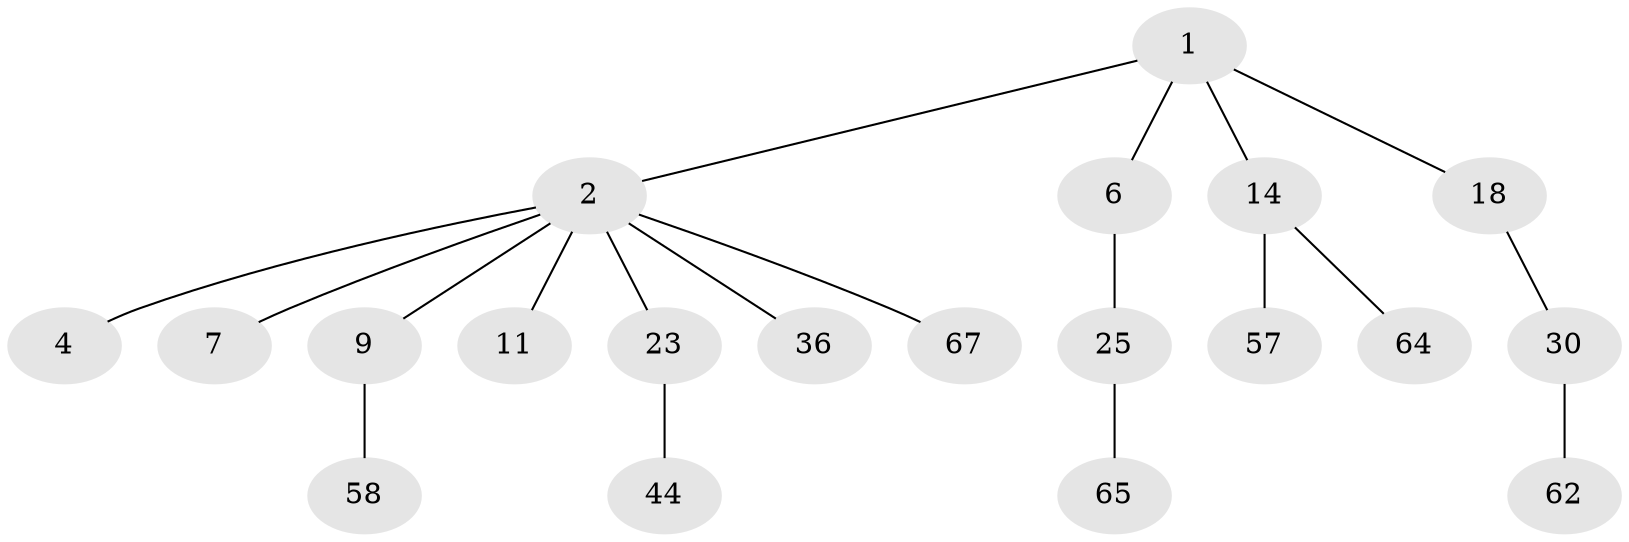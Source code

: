 // original degree distribution, {3: 0.14925373134328357, 8: 0.014925373134328358, 4: 0.08955223880597014, 2: 0.29850746268656714, 1: 0.44776119402985076}
// Generated by graph-tools (version 1.1) at 2025/19/03/04/25 18:19:14]
// undirected, 20 vertices, 19 edges
graph export_dot {
graph [start="1"]
  node [color=gray90,style=filled];
  1 [super="+13"];
  2 [super="+3+63+17+5+21+10"];
  4 [super="+54+20"];
  6 [super="+51+8+47"];
  7 [super="+12+29"];
  9 [super="+27"];
  11 [super="+40"];
  14 [super="+39+15"];
  18;
  23 [super="+43"];
  25;
  30 [super="+34+53+59"];
  36;
  44;
  57;
  58;
  62;
  64;
  65;
  67;
  1 -- 2;
  1 -- 6;
  1 -- 18;
  1 -- 14;
  2 -- 4;
  2 -- 9;
  2 -- 11;
  2 -- 7;
  2 -- 23;
  2 -- 36;
  2 -- 67;
  6 -- 25;
  9 -- 58;
  14 -- 64;
  14 -- 57;
  18 -- 30;
  23 -- 44;
  25 -- 65;
  30 -- 62;
}
